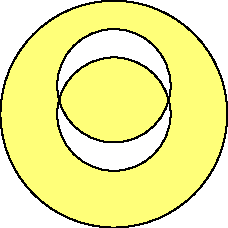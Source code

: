 size(0,0);

path pt1=scale(2cm)*unitcircle;
path pt2=scale(1cm)*unitcircle;
path pt3=shift(0,.5cm)*pt2;

filldraw(pt1^^pt2^^pt3,evenodd+yellow+.9white);

